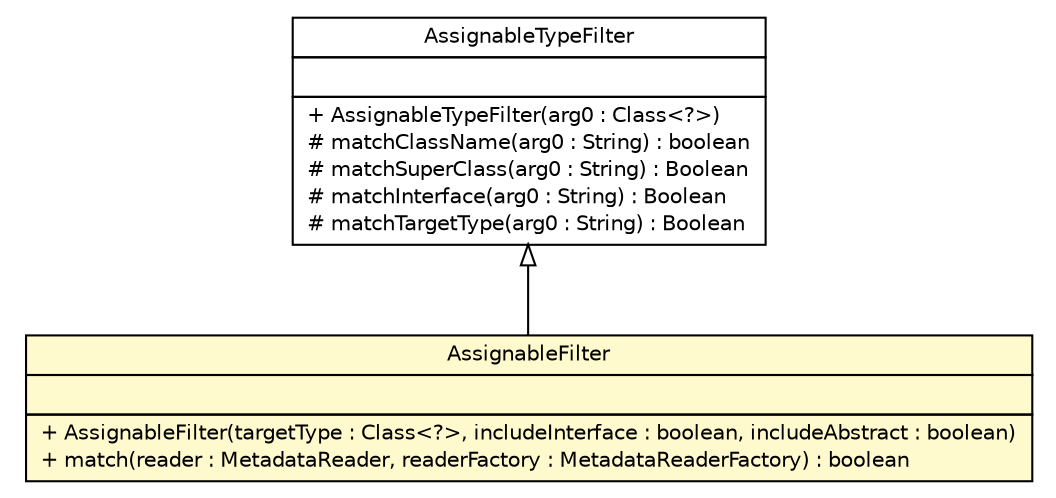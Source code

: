 #!/usr/local/bin/dot
#
# Class diagram 
# Generated by UMLGraph version R5_6-24-gf6e263 (http://www.umlgraph.org/)
#

digraph G {
	edge [fontname="Helvetica",fontsize=10,labelfontname="Helvetica",labelfontsize=10];
	node [fontname="Helvetica",fontsize=10,shape=plaintext];
	nodesep=0.25;
	ranksep=0.5;
	// top.infra.common.ClassUtils.FileAndClasspathUtils.AssignableFilter
	c584 [label=<<table title="top.infra.common.ClassUtils.FileAndClasspathUtils.AssignableFilter" border="0" cellborder="1" cellspacing="0" cellpadding="2" port="p" bgcolor="lemonChiffon" href="./ClassUtils.FileAndClasspathUtils.AssignableFilter.html">
		<tr><td><table border="0" cellspacing="0" cellpadding="1">
<tr><td align="center" balign="center"> AssignableFilter </td></tr>
		</table></td></tr>
		<tr><td><table border="0" cellspacing="0" cellpadding="1">
<tr><td align="left" balign="left">  </td></tr>
		</table></td></tr>
		<tr><td><table border="0" cellspacing="0" cellpadding="1">
<tr><td align="left" balign="left"> + AssignableFilter(targetType : Class&lt;?&gt;, includeInterface : boolean, includeAbstract : boolean) </td></tr>
<tr><td align="left" balign="left"> + match(reader : MetadataReader, readerFactory : MetadataReaderFactory) : boolean </td></tr>
		</table></td></tr>
		</table>>, URL="./ClassUtils.FileAndClasspathUtils.AssignableFilter.html", fontname="Helvetica", fontcolor="black", fontsize=10.0];
	//top.infra.common.ClassUtils.FileAndClasspathUtils.AssignableFilter extends org.springframework.core.type.filter.AssignableTypeFilter
	c619:p -> c584:p [dir=back,arrowtail=empty];
	// org.springframework.core.type.filter.AssignableTypeFilter
	c619 [label=<<table title="org.springframework.core.type.filter.AssignableTypeFilter" border="0" cellborder="1" cellspacing="0" cellpadding="2" port="p" href="http://java.sun.com/j2se/1.4.2/docs/api/org/springframework/core/type/filter/AssignableTypeFilter.html">
		<tr><td><table border="0" cellspacing="0" cellpadding="1">
<tr><td align="center" balign="center"> AssignableTypeFilter </td></tr>
		</table></td></tr>
		<tr><td><table border="0" cellspacing="0" cellpadding="1">
<tr><td align="left" balign="left">  </td></tr>
		</table></td></tr>
		<tr><td><table border="0" cellspacing="0" cellpadding="1">
<tr><td align="left" balign="left"> + AssignableTypeFilter(arg0 : Class&lt;?&gt;) </td></tr>
<tr><td align="left" balign="left"> # matchClassName(arg0 : String) : boolean </td></tr>
<tr><td align="left" balign="left"> # matchSuperClass(arg0 : String) : Boolean </td></tr>
<tr><td align="left" balign="left"> # matchInterface(arg0 : String) : Boolean </td></tr>
<tr><td align="left" balign="left"> # matchTargetType(arg0 : String) : Boolean </td></tr>
		</table></td></tr>
		</table>>, URL="http://java.sun.com/j2se/1.4.2/docs/api/org/springframework/core/type/filter/AssignableTypeFilter.html", fontname="Helvetica", fontcolor="black", fontsize=10.0];
}

